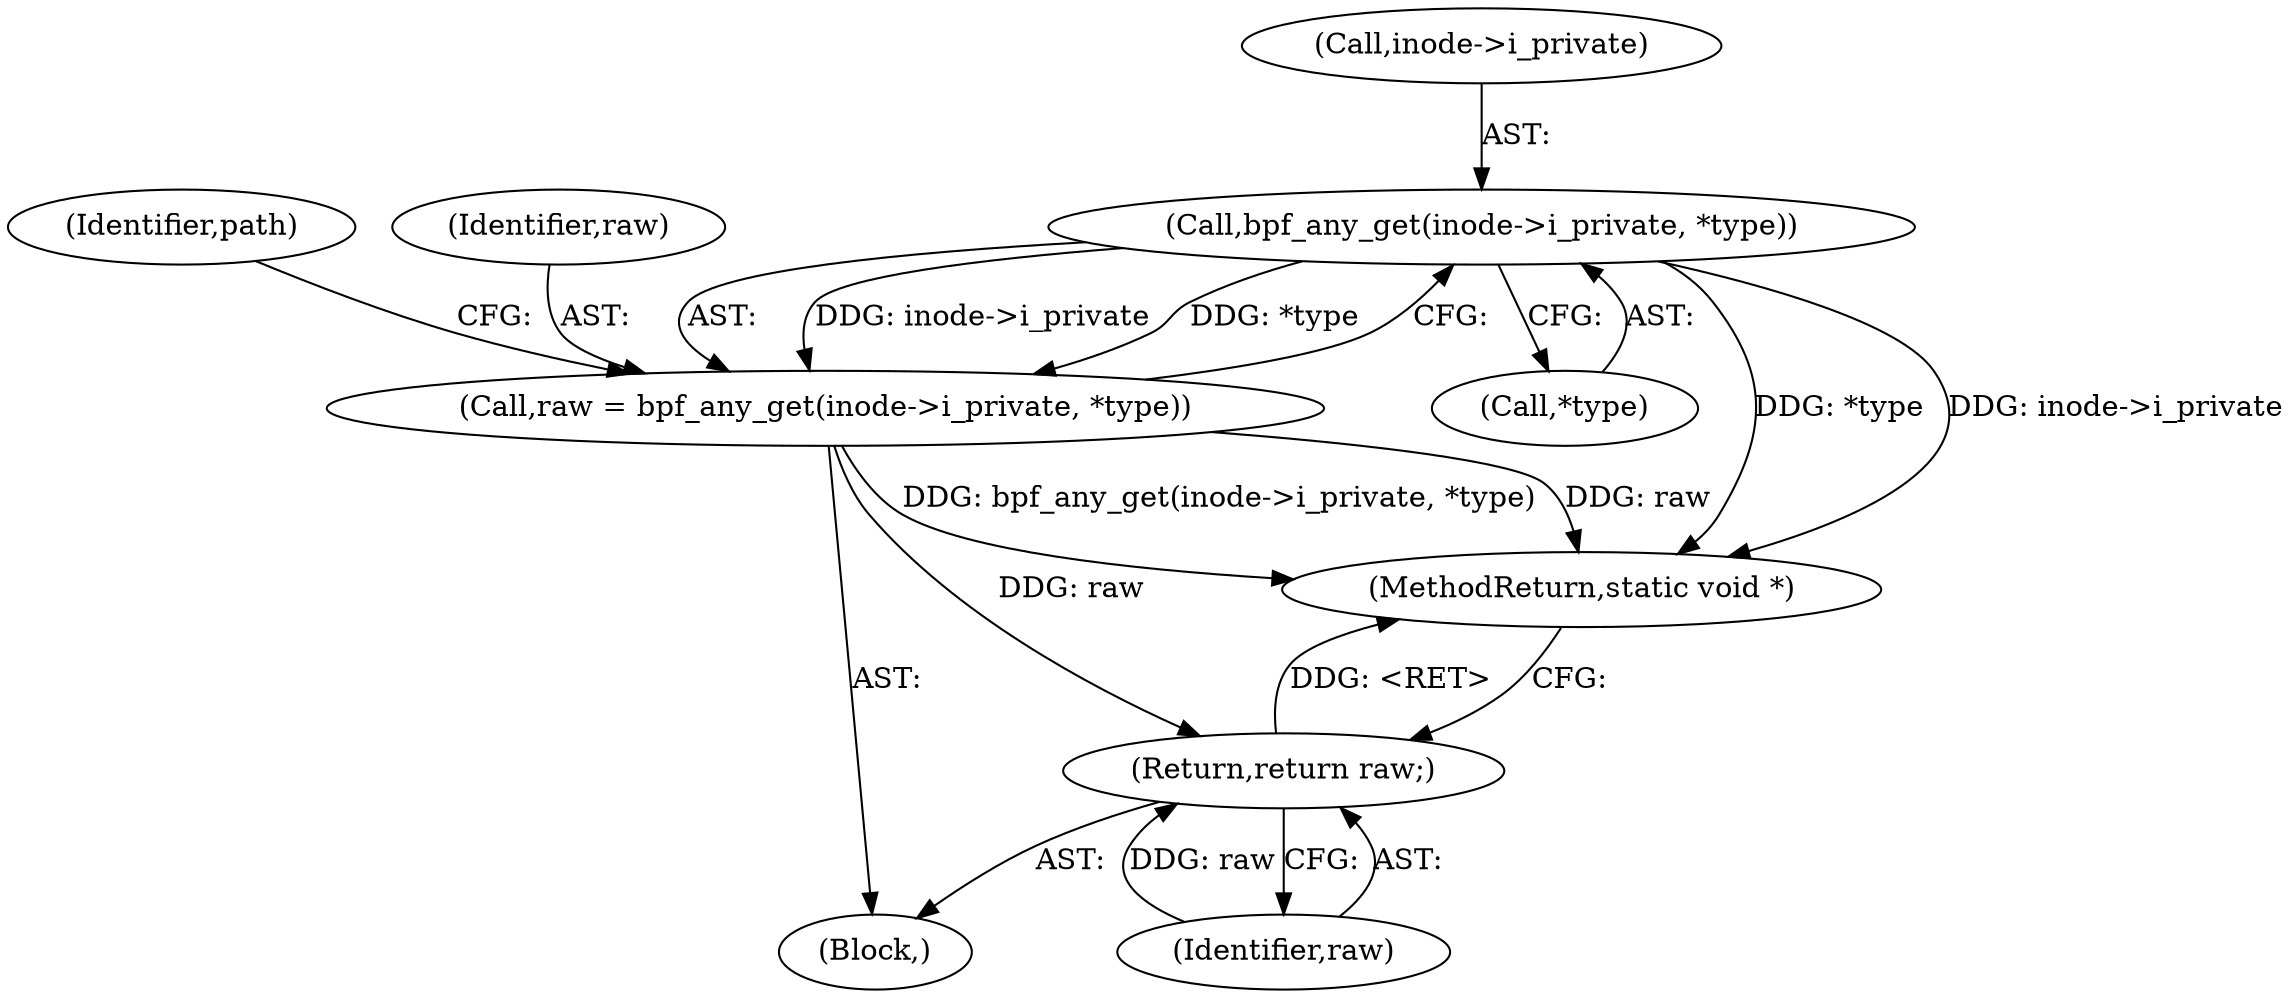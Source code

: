 digraph "0_linux_92117d8443bc5afacc8d5ba82e541946310f106e_0@pointer" {
"1000146" [label="(Call,bpf_any_get(inode->i_private, *type))"];
"1000144" [label="(Call,raw = bpf_any_get(inode->i_private, *type))"];
"1000158" [label="(Return,return raw;)"];
"1000146" [label="(Call,bpf_any_get(inode->i_private, *type))"];
"1000154" [label="(Identifier,path)"];
"1000159" [label="(Identifier,raw)"];
"1000145" [label="(Identifier,raw)"];
"1000150" [label="(Call,*type)"];
"1000103" [label="(Block,)"];
"1000158" [label="(Return,return raw;)"];
"1000147" [label="(Call,inode->i_private)"];
"1000144" [label="(Call,raw = bpf_any_get(inode->i_private, *type))"];
"1000167" [label="(MethodReturn,static void *)"];
"1000146" -> "1000144"  [label="AST: "];
"1000146" -> "1000150"  [label="CFG: "];
"1000147" -> "1000146"  [label="AST: "];
"1000150" -> "1000146"  [label="AST: "];
"1000144" -> "1000146"  [label="CFG: "];
"1000146" -> "1000167"  [label="DDG: *type"];
"1000146" -> "1000167"  [label="DDG: inode->i_private"];
"1000146" -> "1000144"  [label="DDG: inode->i_private"];
"1000146" -> "1000144"  [label="DDG: *type"];
"1000144" -> "1000103"  [label="AST: "];
"1000145" -> "1000144"  [label="AST: "];
"1000154" -> "1000144"  [label="CFG: "];
"1000144" -> "1000167"  [label="DDG: raw"];
"1000144" -> "1000167"  [label="DDG: bpf_any_get(inode->i_private, *type)"];
"1000144" -> "1000158"  [label="DDG: raw"];
"1000158" -> "1000103"  [label="AST: "];
"1000158" -> "1000159"  [label="CFG: "];
"1000159" -> "1000158"  [label="AST: "];
"1000167" -> "1000158"  [label="CFG: "];
"1000158" -> "1000167"  [label="DDG: <RET>"];
"1000159" -> "1000158"  [label="DDG: raw"];
}
